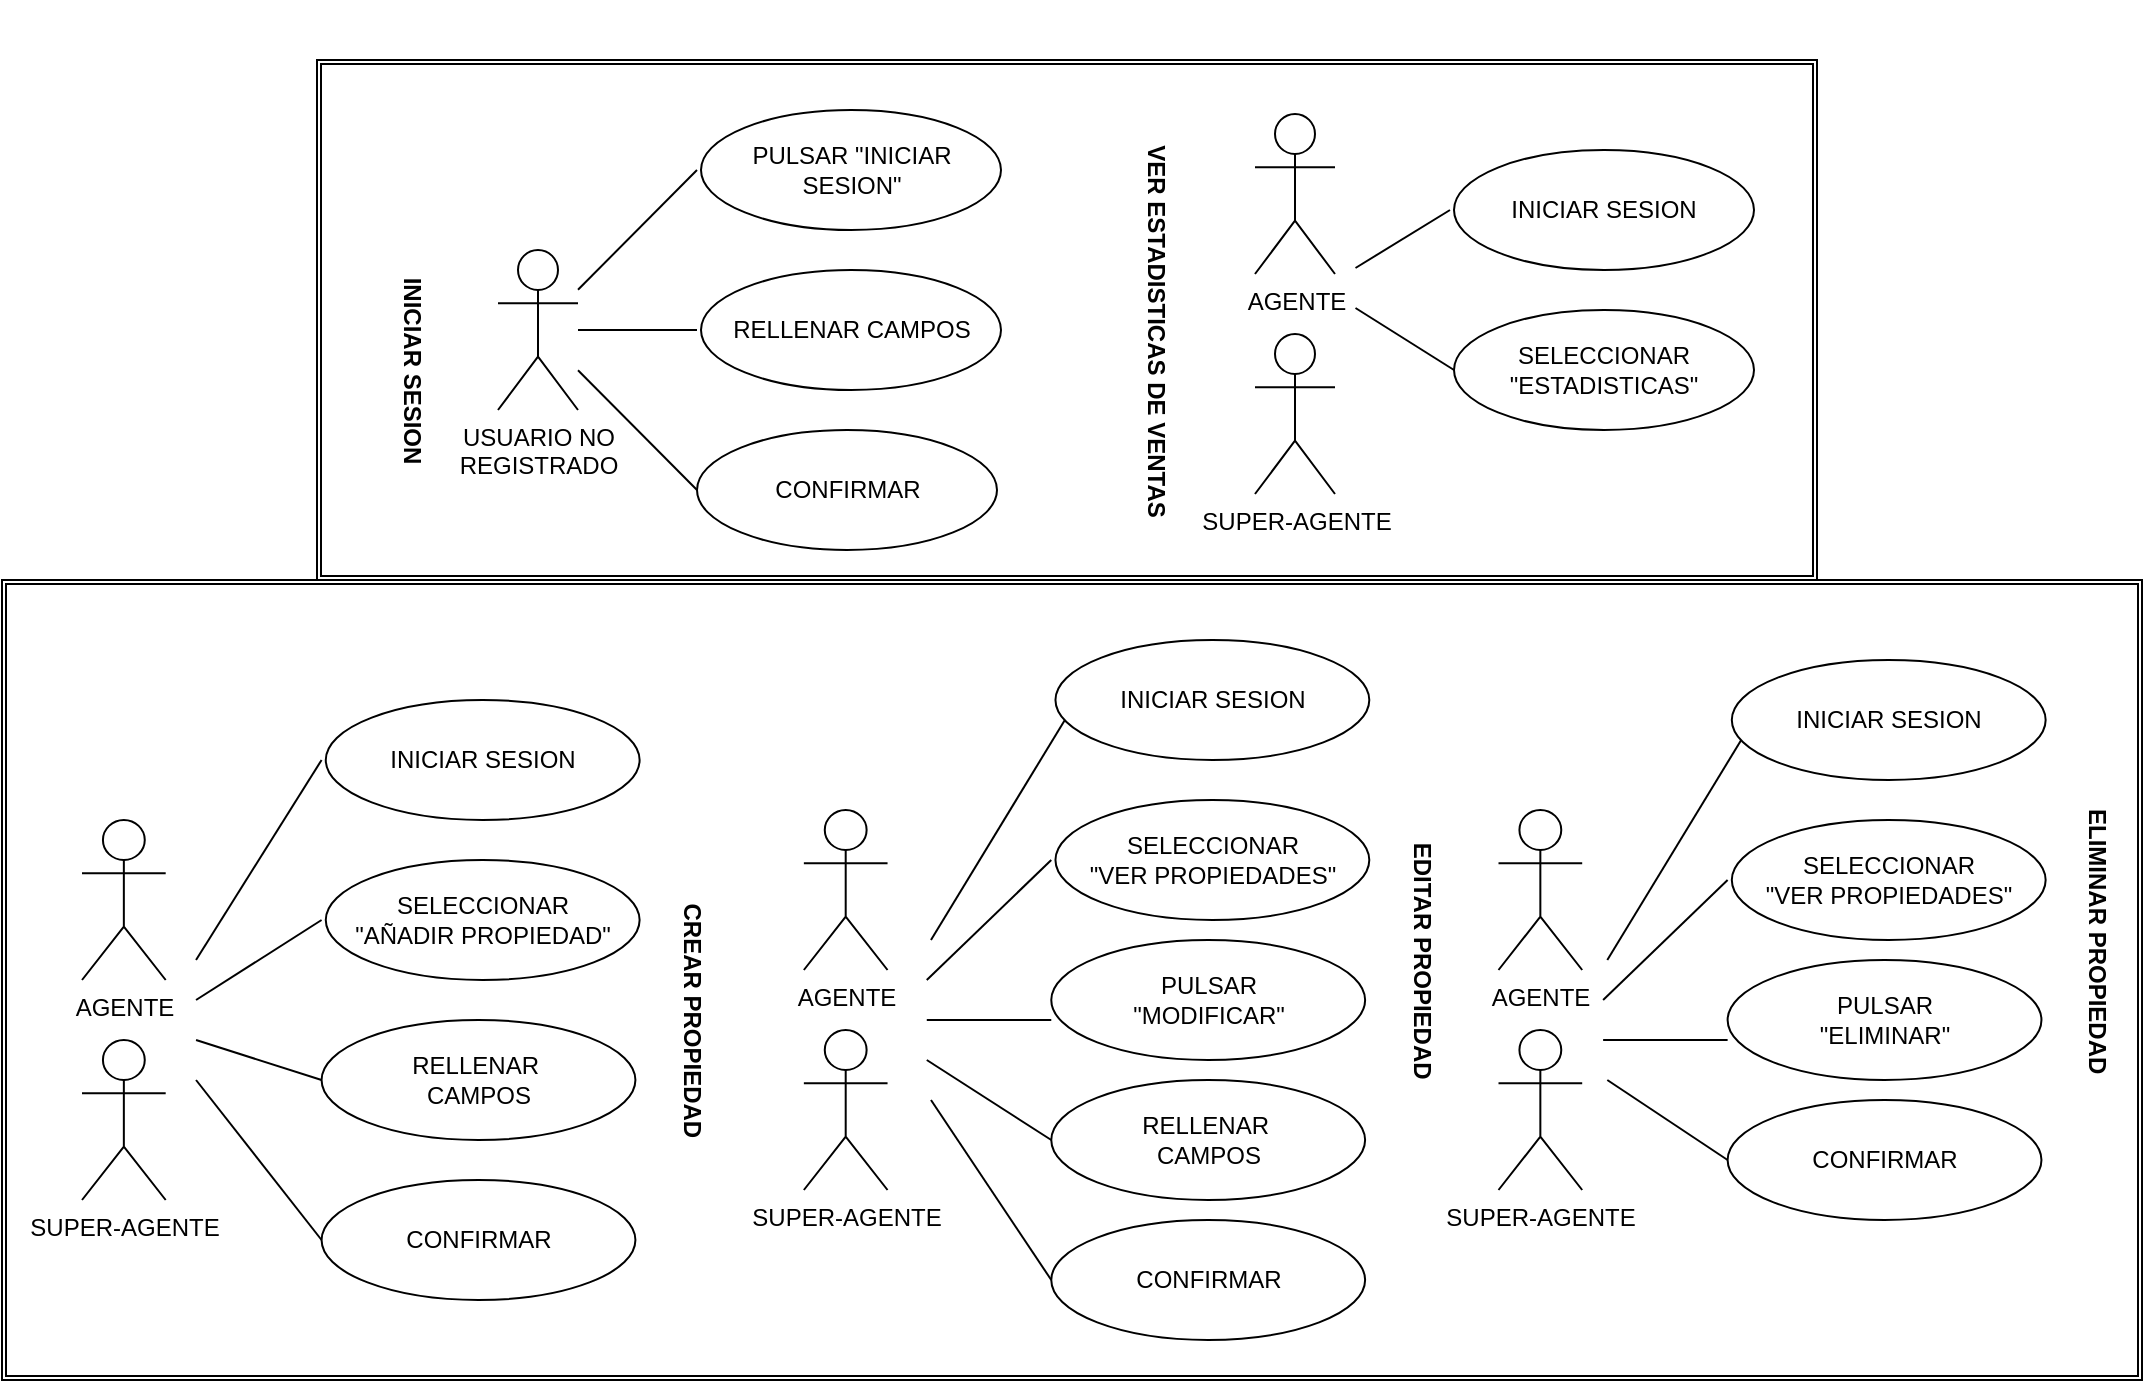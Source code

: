 <mxfile version="12.6.5" type="device"><diagram id="h_jRsAcbb0wCpuk1VDGx" name="Page-1"><mxGraphModel dx="2188" dy="951" grid="1" gridSize="10" guides="1" tooltips="1" connect="1" arrows="1" fold="1" page="1" pageScale="1" pageWidth="827" pageHeight="1169" math="0" shadow="0"><root><mxCell id="0"/><mxCell id="1" parent="0"/><mxCell id="Qe_qD2YdQZE61YMMwjq5-70" value="&lt;span style=&quot;color: rgba(0 , 0 , 0 , 0) ; font-family: monospace ; font-size: 0px&quot;&gt;%3CmxGraphModel%3E%3Croot%3E%3CmxCell%20id%3D%220%22%2F%3E%3CmxCell%20id%3D%221%22%20parent%3D%220%22%2F%3E%3CmxCell%20id%3D%222%22%20value%3D%22%22%20style%3D%22group%22%20vertex%3D%221%22%20connectable%3D%220%22%20parent%3D%221%22%3E%3CmxGeometry%20x%3D%22380%22%20y%3D%22280%22%20width%3D%22890%22%20height%3D%22290%22%20as%3D%22geometry%22%2F%3E%3C%2FmxCell%3E%3CmxCell%20id%3D%223%22%20value%3D%22%22%20style%3D%22shape%3Dext%3Bdouble%3D1%3Brounded%3D0%3BwhiteSpace%3Dwrap%3Bhtml%3D1%3B%22%20vertex%3D%221%22%20parent%3D%222%22%3E%3CmxGeometry%20width%3D%22890%22%20height%3D%22290%22%20as%3D%22geometry%22%2F%3E%3C%2FmxCell%3E%3CmxCell%20id%3D%224%22%20value%3D%22USUARIO%20NO%26lt%3Bbr%26gt%3BREGISTRADO%22%20style%3D%22shape%3DumlActor%3BverticalLabelPosition%3Dbottom%3BlabelBackgroundColor%3D%23ffffff%3BverticalAlign%3Dtop%3Bhtml%3D1%3BoutlineConnect%3D0%3B%22%20vertex%3D%221%22%20parent%3D%222%22%3E%3CmxGeometry%20x%3D%22120.5%22%20y%3D%22125%22%20width%3D%2240%22%20height%3D%2280%22%20as%3D%22geometry%22%2F%3E%3C%2FmxCell%3E%3CmxCell%20id%3D%225%22%20value%3D%22%22%20style%3D%22endArrow%3Dnone%3Bhtml%3D1%3BentryX%3D0%3BentryY%3D0.5%3BentryDx%3D0%3BentryDy%3D0%3B%22%20edge%3D%221%22%20parent%3D%222%22%20source%3D%224%22%3E%3CmxGeometry%20width%3D%2250%22%20height%3D%2250%22%20relative%3D%221%22%20as%3D%22geometry%22%3E%3CmxPoint%20x%3D%22160%22%20y%3D%22185%22%20as%3D%22sourcePoint%22%2F%3E%3CmxPoint%20x%3D%22220%22%20y%3D%2285%22%20as%3D%22targetPoint%22%2F%3E%3C%2FmxGeometry%3E%3C%2FmxCell%3E%3CmxCell%20id%3D%226%22%20value%3D%22%22%20style%3D%22endArrow%3Dnone%3Bhtml%3D1%3BentryX%3D0%3BentryY%3D0.5%3BentryDx%3D0%3BentryDy%3D0%3B%22%20edge%3D%221%22%20parent%3D%222%22%3E%3CmxGeometry%20width%3D%2250%22%20height%3D%2250%22%20relative%3D%221%22%20as%3D%22geometry%22%3E%3CmxPoint%20x%3D%22160.5%22%20y%3D%22165%22%20as%3D%22sourcePoint%22%2F%3E%3CmxPoint%20x%3D%22220%22%20y%3D%22165%22%20as%3D%22targetPoint%22%2F%3E%3C%2FmxGeometry%3E%3C%2FmxCell%3E%3CmxCell%20id%3D%227%22%20value%3D%22%22%20style%3D%22endArrow%3Dnone%3Bhtml%3D1%3BexitX%3D0%3BexitY%3D0.5%3BexitDx%3D0%3BexitDy%3D0%3B%22%20edge%3D%221%22%20parent%3D%222%22%20target%3D%224%22%3E%3CmxGeometry%20width%3D%2250%22%20height%3D%2250%22%20relative%3D%221%22%20as%3D%22geometry%22%3E%3CmxPoint%20x%3D%22220%22%20y%3D%22245%22%20as%3D%22sourcePoint%22%2F%3E%3CmxPoint%20x%3D%22160%22%20y%3D%22225%22%20as%3D%22targetPoint%22%2F%3E%3C%2FmxGeometry%3E%3C%2FmxCell%3E%3CmxCell%20id%3D%228%22%20value%3D%22CONFIRMAR%22%20style%3D%22ellipse%3BwhiteSpace%3Dwrap%3Bhtml%3D1%3B%22%20vertex%3D%221%22%20parent%3D%222%22%3E%3CmxGeometry%20x%3D%22220%22%20y%3D%22215%22%20width%3D%22150%22%20height%3D%2260%22%20as%3D%22geometry%22%2F%3E%3C%2FmxCell%3E%3CmxCell%20id%3D%229%22%20value%3D%22RELLENAR%20CAMPOS%22%20style%3D%22ellipse%3BwhiteSpace%3Dwrap%3Bhtml%3D1%3B%22%20vertex%3D%221%22%20parent%3D%222%22%3E%3CmxGeometry%20x%3D%22222%22%20y%3D%22135%22%20width%3D%22150%22%20height%3D%2260%22%20as%3D%22geometry%22%2F%3E%3C%2FmxCell%3E%3CmxCell%20id%3D%2210%22%20value%3D%22PULSAR%20%26quot%3BINICIAR%20SESION%26quot%3B%22%20style%3D%22ellipse%3BwhiteSpace%3Dwrap%3Bhtml%3D1%3B%22%20vertex%3D%221%22%20parent%3D%222%22%3E%3CmxGeometry%20x%3D%22222%22%20y%3D%2255%22%20width%3D%22150%22%20height%3D%2260%22%20as%3D%22geometry%22%2F%3E%3C%2FmxCell%3E%3CmxCell%20id%3D%2211%22%20value%3D%22INICIAR%20SESION%22%20style%3D%22text%3Bhtml%3D1%3Balign%3Dcenter%3BverticalAlign%3Dmiddle%3Bresizable%3D0%3Bpoints%3D%5B%5D%3Bautosize%3D1%3Brotation%3D90%3B%22%20vertex%3D%221%22%20parent%3D%222%22%3E%3CmxGeometry%20x%3D%2222.5%22%20y%3D%22175%22%20width%3D%22110%22%20height%3D%2220%22%20as%3D%22geometry%22%2F%3E%3C%2FmxCell%3E%3CmxCell%20id%3D%2212%22%20value%3D%22%22%20style%3D%22endArrow%3Dnone%3Bhtml%3D1%3BentryX%3D0%3BentryY%3D0.5%3BentryDx%3D0%3BentryDy%3D0%3B%22%20edge%3D%221%22%20parent%3D%222%22%3E%3CmxGeometry%20width%3D%2250%22%20height%3D%2250%22%20relative%3D%221%22%20as%3D%22geometry%22%3E%3CmxPoint%20x%3D%22549.25%22%20y%3D%22134%22%20as%3D%22sourcePoint%22%2F%3E%3CmxPoint%20x%3D%22596.5%22%20y%3D%22105%22%20as%3D%22targetPoint%22%2F%3E%3C%2FmxGeometry%3E%3C%2FmxCell%3E%3CmxCell%20id%3D%2213%22%20value%3D%22%22%20style%3D%22endArrow%3Dnone%3Bhtml%3D1%3BexitX%3D0%3BexitY%3D0.5%3BexitDx%3D0%3BexitDy%3D0%3B%22%20edge%3D%221%22%20parent%3D%222%22%20source%3D%2214%22%3E%3CmxGeometry%20width%3D%2250%22%20height%3D%2250%22%20relative%3D%221%22%20as%3D%22geometry%22%3E%3CmxPoint%20x%3D%22713.25%22%20y%3D%22125.001%22%20as%3D%22sourcePoint%22%2F%3E%3CmxPoint%20x%3D%22549.25%22%20y%3D%22154%22%20as%3D%22targetPoint%22%2F%3E%3C%2FmxGeometry%3E%3C%2FmxCell%3E%3CmxCell%20id%3D%2214%22%20value%3D%22SELECCIONAR%26lt%3Bbr%26gt%3B%26quot%3BESTADISTICAS%26quot%3B%22%20style%3D%22ellipse%3BwhiteSpace%3Dwrap%3Bhtml%3D1%3B%22%20vertex%3D%221%22%20parent%3D%222%22%3E%3CmxGeometry%20x%3D%22598.5%22%20y%3D%22155%22%20width%3D%22150%22%20height%3D%2260%22%20as%3D%22geometry%22%2F%3E%3C%2FmxCell%3E%3CmxCell%20id%3D%2215%22%20value%3D%22INICIAR%20SESION%22%20style%3D%22ellipse%3BwhiteSpace%3Dwrap%3Bhtml%3D1%3B%22%20vertex%3D%221%22%20parent%3D%222%22%3E%3CmxGeometry%20x%3D%22598.5%22%20y%3D%2275%22%20width%3D%22150%22%20height%3D%2260%22%20as%3D%22geometry%22%2F%3E%3C%2FmxCell%3E%3CmxCell%20id%3D%2216%22%20value%3D%22VER%20ESTADISTICAS%20DE%20VENTAS%22%20style%3D%22text%3Bhtml%3D1%3Balign%3Dcenter%3BverticalAlign%3Dmiddle%3Bresizable%3D0%3Bpoints%3D%5B%5D%3Bautosize%3D1%3Brotation%3D90%3B%22%20vertex%3D%221%22%20parent%3D%222%22%3E%3CmxGeometry%20x%3D%22349.25%22%20y%3D%22155%22%20width%3D%22200%22%20height%3D%2220%22%20as%3D%22geometry%22%2F%3E%3C%2FmxCell%3E%3CmxCell%20id%3D%2217%22%20value%3D%22SUPER-AGENTE%22%20style%3D%22shape%3DumlActor%3BverticalLabelPosition%3Dbottom%3BlabelBackgroundColor%3D%23ffffff%3BverticalAlign%3Dtop%3Bhtml%3D1%3BoutlineConnect%3D0%3B%22%20vertex%3D%221%22%20parent%3D%222%22%3E%3CmxGeometry%20x%3D%22499%22%20y%3D%22167%22%20width%3D%2240%22%20height%3D%2280%22%20as%3D%22geometry%22%2F%3E%3C%2FmxCell%3E%3CmxCell%20id%3D%2218%22%20value%3D%22AGENTE%22%20style%3D%22shape%3DumlActor%3BverticalLabelPosition%3Dbottom%3BlabelBackgroundColor%3D%23ffffff%3BverticalAlign%3Dtop%3Bhtml%3D1%3BoutlineConnect%3D0%3B%22%20vertex%3D%221%22%20parent%3D%222%22%3E%3CmxGeometry%20x%3D%22499%22%20y%3D%2257%22%20width%3D%2240%22%20height%3D%2280%22%20as%3D%22geometry%22%2F%3E%3C%2FmxCell%3E%3C%2Froot%3E%3C%2FmxGraphModel%3E&lt;/span&gt;" style="shape=ext;double=1;rounded=0;whiteSpace=wrap;html=1;" vertex="1" parent="1"><mxGeometry x="380" y="570" width="1070" height="400" as="geometry"/></mxCell><mxCell id="Qe_qD2YdQZE61YMMwjq5-1" value="" style="group" vertex="1" connectable="0" parent="1"><mxGeometry x="380" y="280" width="890" height="290" as="geometry"/></mxCell><mxCell id="Qe_qD2YdQZE61YMMwjq5-2" value="&lt;span style=&quot;color: rgba(0 , 0 , 0 , 0) ; font-family: monospace ; font-size: 0px&quot;&gt;%3CmxGraphModel%3E%3Croot%3E%3CmxCell%20id%3D%220%22%2F%3E%3CmxCell%20id%3D%221%22%20parent%3D%220%22%2F%3E%3CmxCell%20id%3D%222%22%20value%3D%22%22%20style%3D%22group%22%20vertex%3D%221%22%20connectable%3D%220%22%20parent%3D%221%22%3E%3CmxGeometry%20x%3D%22380%22%20y%3D%22280%22%20width%3D%22890%22%20height%3D%22290%22%20as%3D%22geometry%22%2F%3E%3C%2FmxCell%3E%3CmxCell%20id%3D%223%22%20value%3D%22%22%20style%3D%22shape%3Dext%3Bdouble%3D1%3Brounded%3D0%3BwhiteSpace%3Dwrap%3Bhtml%3D1%3B%22%20vertex%3D%221%22%20parent%3D%222%22%3E%3CmxGeometry%20width%3D%22890%22%20height%3D%22290%22%20as%3D%22geometry%22%2F%3E%3C%2FmxCell%3E%3CmxCell%20id%3D%224%22%20value%3D%22USUARIO%20NO%26lt%3Bbr%26gt%3BREGISTRADO%22%20style%3D%22shape%3DumlActor%3BverticalLabelPosition%3Dbottom%3BlabelBackgroundColor%3D%23ffffff%3BverticalAlign%3Dtop%3Bhtml%3D1%3BoutlineConnect%3D0%3B%22%20vertex%3D%221%22%20parent%3D%222%22%3E%3CmxGeometry%20x%3D%22120.5%22%20y%3D%22125%22%20width%3D%2240%22%20height%3D%2280%22%20as%3D%22geometry%22%2F%3E%3C%2FmxCell%3E%3CmxCell%20id%3D%225%22%20value%3D%22%22%20style%3D%22endArrow%3Dnone%3Bhtml%3D1%3BentryX%3D0%3BentryY%3D0.5%3BentryDx%3D0%3BentryDy%3D0%3B%22%20edge%3D%221%22%20parent%3D%222%22%20source%3D%224%22%3E%3CmxGeometry%20width%3D%2250%22%20height%3D%2250%22%20relative%3D%221%22%20as%3D%22geometry%22%3E%3CmxPoint%20x%3D%22160%22%20y%3D%22185%22%20as%3D%22sourcePoint%22%2F%3E%3CmxPoint%20x%3D%22220%22%20y%3D%2285%22%20as%3D%22targetPoint%22%2F%3E%3C%2FmxGeometry%3E%3C%2FmxCell%3E%3CmxCell%20id%3D%226%22%20value%3D%22%22%20style%3D%22endArrow%3Dnone%3Bhtml%3D1%3BentryX%3D0%3BentryY%3D0.5%3BentryDx%3D0%3BentryDy%3D0%3B%22%20edge%3D%221%22%20parent%3D%222%22%3E%3CmxGeometry%20width%3D%2250%22%20height%3D%2250%22%20relative%3D%221%22%20as%3D%22geometry%22%3E%3CmxPoint%20x%3D%22160.5%22%20y%3D%22165%22%20as%3D%22sourcePoint%22%2F%3E%3CmxPoint%20x%3D%22220%22%20y%3D%22165%22%20as%3D%22targetPoint%22%2F%3E%3C%2FmxGeometry%3E%3C%2FmxCell%3E%3CmxCell%20id%3D%227%22%20value%3D%22%22%20style%3D%22endArrow%3Dnone%3Bhtml%3D1%3BexitX%3D0%3BexitY%3D0.5%3BexitDx%3D0%3BexitDy%3D0%3B%22%20edge%3D%221%22%20parent%3D%222%22%20target%3D%224%22%3E%3CmxGeometry%20width%3D%2250%22%20height%3D%2250%22%20relative%3D%221%22%20as%3D%22geometry%22%3E%3CmxPoint%20x%3D%22220%22%20y%3D%22245%22%20as%3D%22sourcePoint%22%2F%3E%3CmxPoint%20x%3D%22160%22%20y%3D%22225%22%20as%3D%22targetPoint%22%2F%3E%3C%2FmxGeometry%3E%3C%2FmxCell%3E%3CmxCell%20id%3D%228%22%20value%3D%22CONFIRMAR%22%20style%3D%22ellipse%3BwhiteSpace%3Dwrap%3Bhtml%3D1%3B%22%20vertex%3D%221%22%20parent%3D%222%22%3E%3CmxGeometry%20x%3D%22220%22%20y%3D%22215%22%20width%3D%22150%22%20height%3D%2260%22%20as%3D%22geometry%22%2F%3E%3C%2FmxCell%3E%3CmxCell%20id%3D%229%22%20value%3D%22RELLENAR%20CAMPOS%22%20style%3D%22ellipse%3BwhiteSpace%3Dwrap%3Bhtml%3D1%3B%22%20vertex%3D%221%22%20parent%3D%222%22%3E%3CmxGeometry%20x%3D%22222%22%20y%3D%22135%22%20width%3D%22150%22%20height%3D%2260%22%20as%3D%22geometry%22%2F%3E%3C%2FmxCell%3E%3CmxCell%20id%3D%2210%22%20value%3D%22PULSAR%20%26quot%3BINICIAR%20SESION%26quot%3B%22%20style%3D%22ellipse%3BwhiteSpace%3Dwrap%3Bhtml%3D1%3B%22%20vertex%3D%221%22%20parent%3D%222%22%3E%3CmxGeometry%20x%3D%22222%22%20y%3D%2255%22%20width%3D%22150%22%20height%3D%2260%22%20as%3D%22geometry%22%2F%3E%3C%2FmxCell%3E%3CmxCell%20id%3D%2211%22%20value%3D%22INICIAR%20SESION%22%20style%3D%22text%3Bhtml%3D1%3Balign%3Dcenter%3BverticalAlign%3Dmiddle%3Bresizable%3D0%3Bpoints%3D%5B%5D%3Bautosize%3D1%3Brotation%3D90%3B%22%20vertex%3D%221%22%20parent%3D%222%22%3E%3CmxGeometry%20x%3D%2222.5%22%20y%3D%22175%22%20width%3D%22110%22%20height%3D%2220%22%20as%3D%22geometry%22%2F%3E%3C%2FmxCell%3E%3CmxCell%20id%3D%2212%22%20value%3D%22%22%20style%3D%22endArrow%3Dnone%3Bhtml%3D1%3BentryX%3D0%3BentryY%3D0.5%3BentryDx%3D0%3BentryDy%3D0%3B%22%20edge%3D%221%22%20parent%3D%222%22%3E%3CmxGeometry%20width%3D%2250%22%20height%3D%2250%22%20relative%3D%221%22%20as%3D%22geometry%22%3E%3CmxPoint%20x%3D%22549.25%22%20y%3D%22134%22%20as%3D%22sourcePoint%22%2F%3E%3CmxPoint%20x%3D%22596.5%22%20y%3D%22105%22%20as%3D%22targetPoint%22%2F%3E%3C%2FmxGeometry%3E%3C%2FmxCell%3E%3CmxCell%20id%3D%2213%22%20value%3D%22%22%20style%3D%22endArrow%3Dnone%3Bhtml%3D1%3BexitX%3D0%3BexitY%3D0.5%3BexitDx%3D0%3BexitDy%3D0%3B%22%20edge%3D%221%22%20parent%3D%222%22%20source%3D%2214%22%3E%3CmxGeometry%20width%3D%2250%22%20height%3D%2250%22%20relative%3D%221%22%20as%3D%22geometry%22%3E%3CmxPoint%20x%3D%22713.25%22%20y%3D%22125.001%22%20as%3D%22sourcePoint%22%2F%3E%3CmxPoint%20x%3D%22549.25%22%20y%3D%22154%22%20as%3D%22targetPoint%22%2F%3E%3C%2FmxGeometry%3E%3C%2FmxCell%3E%3CmxCell%20id%3D%2214%22%20value%3D%22SELECCIONAR%26lt%3Bbr%26gt%3B%26quot%3BESTADISTICAS%26quot%3B%22%20style%3D%22ellipse%3BwhiteSpace%3Dwrap%3Bhtml%3D1%3B%22%20vertex%3D%221%22%20parent%3D%222%22%3E%3CmxGeometry%20x%3D%22598.5%22%20y%3D%22155%22%20width%3D%22150%22%20height%3D%2260%22%20as%3D%22geometry%22%2F%3E%3C%2FmxCell%3E%3CmxCell%20id%3D%2215%22%20value%3D%22INICIAR%20SESION%22%20style%3D%22ellipse%3BwhiteSpace%3Dwrap%3Bhtml%3D1%3B%22%20vertex%3D%221%22%20parent%3D%222%22%3E%3CmxGeometry%20x%3D%22598.5%22%20y%3D%2275%22%20width%3D%22150%22%20height%3D%2260%22%20as%3D%22geometry%22%2F%3E%3C%2FmxCell%3E%3CmxCell%20id%3D%2216%22%20value%3D%22VER%20ESTADISTICAS%20DE%20VENTAS%22%20style%3D%22text%3Bhtml%3D1%3Balign%3Dcenter%3BverticalAlign%3Dmiddle%3Bresizable%3D0%3Bpoints%3D%5B%5D%3Bautosize%3D1%3Brotation%3D90%3B%22%20vertex%3D%221%22%20parent%3D%222%22%3E%3CmxGeometry%20x%3D%22349.25%22%20y%3D%22155%22%20width%3D%22200%22%20height%3D%2220%22%20as%3D%22geometry%22%2F%3E%3C%2FmxCell%3E%3CmxCell%20id%3D%2217%22%20value%3D%22SUPER-AGENTE%22%20style%3D%22shape%3DumlActor%3BverticalLabelPosition%3Dbottom%3BlabelBackgroundColor%3D%23ffffff%3BverticalAlign%3Dtop%3Bhtml%3D1%3BoutlineConnect%3D0%3B%22%20vertex%3D%221%22%20parent%3D%222%22%3E%3CmxGeometry%20x%3D%22499%22%20y%3D%22167%22%20width%3D%2240%22%20height%3D%2280%22%20as%3D%22geometry%22%2F%3E%3C%2FmxCell%3E%3CmxCell%20id%3D%2218%22%20value%3D%22AGENTE%22%20style%3D%22shape%3DumlActor%3BverticalLabelPosition%3Dbottom%3BlabelBackgroundColor%3D%23ffffff%3BverticalAlign%3Dtop%3Bhtml%3D1%3BoutlineConnect%3D0%3B%22%20vertex%3D%221%22%20parent%3D%222%22%3E%3CmxGeometry%20x%3D%22499%22%20y%3D%2257%22%20width%3D%2240%22%20height%3D%2280%22%20as%3D%22geometry%22%2F%3E%3C%2FmxCell%3E%3C%2Froot%3E%3C%2FmxGraphModel%3E&lt;/span&gt;" style="shape=ext;double=1;rounded=0;whiteSpace=wrap;html=1;" vertex="1" parent="Qe_qD2YdQZE61YMMwjq5-1"><mxGeometry x="157.5" y="30" width="750" height="260" as="geometry"/></mxCell><mxCell id="Qe_qD2YdQZE61YMMwjq5-3" value="USUARIO NO&lt;br&gt;REGISTRADO" style="shape=umlActor;verticalLabelPosition=bottom;labelBackgroundColor=#ffffff;verticalAlign=top;html=1;outlineConnect=0;" vertex="1" parent="Qe_qD2YdQZE61YMMwjq5-1"><mxGeometry x="248" y="125" width="40" height="80" as="geometry"/></mxCell><mxCell id="Qe_qD2YdQZE61YMMwjq5-4" value="" style="endArrow=none;html=1;entryX=0;entryY=0.5;entryDx=0;entryDy=0;" edge="1" parent="Qe_qD2YdQZE61YMMwjq5-1" source="Qe_qD2YdQZE61YMMwjq5-3"><mxGeometry width="50" height="50" relative="1" as="geometry"><mxPoint x="287.5" y="185" as="sourcePoint"/><mxPoint x="347.5" y="85" as="targetPoint"/></mxGeometry></mxCell><mxCell id="Qe_qD2YdQZE61YMMwjq5-5" value="" style="endArrow=none;html=1;entryX=0;entryY=0.5;entryDx=0;entryDy=0;" edge="1" parent="Qe_qD2YdQZE61YMMwjq5-1"><mxGeometry width="50" height="50" relative="1" as="geometry"><mxPoint x="288" y="165" as="sourcePoint"/><mxPoint x="347.5" y="165" as="targetPoint"/></mxGeometry></mxCell><mxCell id="Qe_qD2YdQZE61YMMwjq5-6" value="" style="endArrow=none;html=1;exitX=0;exitY=0.5;exitDx=0;exitDy=0;" edge="1" parent="Qe_qD2YdQZE61YMMwjq5-1" target="Qe_qD2YdQZE61YMMwjq5-3"><mxGeometry width="50" height="50" relative="1" as="geometry"><mxPoint x="347.5" y="245" as="sourcePoint"/><mxPoint x="287.5" y="225" as="targetPoint"/></mxGeometry></mxCell><mxCell id="Qe_qD2YdQZE61YMMwjq5-7" value="CONFIRMAR" style="ellipse;whiteSpace=wrap;html=1;" vertex="1" parent="Qe_qD2YdQZE61YMMwjq5-1"><mxGeometry x="347.5" y="215" width="150" height="60" as="geometry"/></mxCell><mxCell id="Qe_qD2YdQZE61YMMwjq5-8" value="RELLENAR CAMPOS" style="ellipse;whiteSpace=wrap;html=1;" vertex="1" parent="Qe_qD2YdQZE61YMMwjq5-1"><mxGeometry x="349.5" y="135" width="150" height="60" as="geometry"/></mxCell><mxCell id="Qe_qD2YdQZE61YMMwjq5-9" value="PULSAR &quot;INICIAR SESION&quot;" style="ellipse;whiteSpace=wrap;html=1;" vertex="1" parent="Qe_qD2YdQZE61YMMwjq5-1"><mxGeometry x="349.5" y="55" width="150" height="60" as="geometry"/></mxCell><mxCell id="Qe_qD2YdQZE61YMMwjq5-10" value="&lt;b&gt;INICIAR SESION&lt;/b&gt;" style="text;html=1;align=center;verticalAlign=middle;resizable=0;points=[];autosize=1;rotation=90;" vertex="1" parent="Qe_qD2YdQZE61YMMwjq5-1"><mxGeometry x="150" y="175" width="110" height="20" as="geometry"/></mxCell><mxCell id="Qe_qD2YdQZE61YMMwjq5-11" value="" style="endArrow=none;html=1;entryX=0;entryY=0.5;entryDx=0;entryDy=0;" edge="1" parent="Qe_qD2YdQZE61YMMwjq5-1"><mxGeometry width="50" height="50" relative="1" as="geometry"><mxPoint x="676.75" y="134" as="sourcePoint"/><mxPoint x="724" y="105" as="targetPoint"/></mxGeometry></mxCell><mxCell id="Qe_qD2YdQZE61YMMwjq5-12" value="" style="endArrow=none;html=1;exitX=0;exitY=0.5;exitDx=0;exitDy=0;" edge="1" parent="Qe_qD2YdQZE61YMMwjq5-1" source="Qe_qD2YdQZE61YMMwjq5-13"><mxGeometry width="50" height="50" relative="1" as="geometry"><mxPoint x="840.75" y="125.001" as="sourcePoint"/><mxPoint x="676.75" y="154" as="targetPoint"/></mxGeometry></mxCell><mxCell id="Qe_qD2YdQZE61YMMwjq5-13" value="SELECCIONAR&lt;br&gt;&quot;ESTADISTICAS&quot;" style="ellipse;whiteSpace=wrap;html=1;" vertex="1" parent="Qe_qD2YdQZE61YMMwjq5-1"><mxGeometry x="726" y="155" width="150" height="60" as="geometry"/></mxCell><mxCell id="Qe_qD2YdQZE61YMMwjq5-14" value="INICIAR SESION" style="ellipse;whiteSpace=wrap;html=1;" vertex="1" parent="Qe_qD2YdQZE61YMMwjq5-1"><mxGeometry x="726" y="75" width="150" height="60" as="geometry"/></mxCell><mxCell id="Qe_qD2YdQZE61YMMwjq5-15" value="&lt;b&gt;VER ESTADISTICAS DE VENTAS&lt;/b&gt;" style="text;html=1;align=center;verticalAlign=middle;resizable=0;points=[];autosize=1;rotation=90;" vertex="1" parent="Qe_qD2YdQZE61YMMwjq5-1"><mxGeometry x="476.75" y="155" width="200" height="20" as="geometry"/></mxCell><mxCell id="Qe_qD2YdQZE61YMMwjq5-16" value="SUPER-AGENTE" style="shape=umlActor;verticalLabelPosition=bottom;labelBackgroundColor=#ffffff;verticalAlign=top;html=1;outlineConnect=0;" vertex="1" parent="Qe_qD2YdQZE61YMMwjq5-1"><mxGeometry x="626.5" y="167" width="40" height="80" as="geometry"/></mxCell><mxCell id="Qe_qD2YdQZE61YMMwjq5-17" value="AGENTE" style="shape=umlActor;verticalLabelPosition=bottom;labelBackgroundColor=#ffffff;verticalAlign=top;html=1;outlineConnect=0;" vertex="1" parent="Qe_qD2YdQZE61YMMwjq5-1"><mxGeometry x="626.5" y="57" width="40" height="80" as="geometry"/></mxCell><mxCell id="Qe_qD2YdQZE61YMMwjq5-18" value="SUPER-AGENTE" style="shape=umlActor;verticalLabelPosition=bottom;labelBackgroundColor=#ffffff;verticalAlign=top;html=1;outlineConnect=0;" vertex="1" parent="1"><mxGeometry x="420.003" y="800" width="41.846" height="80" as="geometry"/></mxCell><mxCell id="Qe_qD2YdQZE61YMMwjq5-19" value="" style="endArrow=none;html=1;entryX=0;entryY=0.5;entryDx=0;entryDy=0;" edge="1" parent="1"><mxGeometry width="50" height="50" relative="1" as="geometry"><mxPoint x="477.019" y="760.0" as="sourcePoint"/><mxPoint x="539.789" y="660" as="targetPoint"/></mxGeometry></mxCell><mxCell id="Qe_qD2YdQZE61YMMwjq5-20" value="" style="endArrow=none;html=1;entryX=0;entryY=0.5;entryDx=0;entryDy=0;" edge="1" parent="1"><mxGeometry width="50" height="50" relative="1" as="geometry"><mxPoint x="477.019" y="780.0" as="sourcePoint"/><mxPoint x="539.789" y="740.0" as="targetPoint"/></mxGeometry></mxCell><mxCell id="Qe_qD2YdQZE61YMMwjq5-21" value="" style="endArrow=none;html=1;exitX=0;exitY=0.5;exitDx=0;exitDy=0;" edge="1" parent="1"><mxGeometry width="50" height="50" relative="1" as="geometry"><mxPoint x="539.789" y="820" as="sourcePoint"/><mxPoint x="477.019" y="800.0" as="targetPoint"/></mxGeometry></mxCell><mxCell id="Qe_qD2YdQZE61YMMwjq5-22" value="RELLENAR&amp;nbsp;&lt;br&gt;CAMPOS" style="ellipse;whiteSpace=wrap;html=1;" vertex="1" parent="1"><mxGeometry x="539.789" y="790" width="156.924" height="60" as="geometry"/></mxCell><mxCell id="Qe_qD2YdQZE61YMMwjq5-23" value="SELECCIONAR&lt;br&gt;&quot;AÑADIR PROPIEDAD&quot;" style="ellipse;whiteSpace=wrap;html=1;" vertex="1" parent="1"><mxGeometry x="541.881" y="710" width="156.924" height="60" as="geometry"/></mxCell><mxCell id="Qe_qD2YdQZE61YMMwjq5-24" value="INICIAR SESION" style="ellipse;whiteSpace=wrap;html=1;" vertex="1" parent="1"><mxGeometry x="541.881" y="630" width="156.924" height="60" as="geometry"/></mxCell><mxCell id="Qe_qD2YdQZE61YMMwjq5-25" value="CONFIRMAR" style="ellipse;whiteSpace=wrap;html=1;" vertex="1" parent="1"><mxGeometry x="539.789" y="870" width="156.924" height="60" as="geometry"/></mxCell><mxCell id="Qe_qD2YdQZE61YMMwjq5-26" value="" style="endArrow=none;html=1;exitX=0;exitY=0.5;exitDx=0;exitDy=0;" edge="1" parent="1" source="Qe_qD2YdQZE61YMMwjq5-25"><mxGeometry width="50" height="50" relative="1" as="geometry"><mxPoint x="550.25" y="830" as="sourcePoint"/><mxPoint x="477.019" y="820" as="targetPoint"/></mxGeometry></mxCell><mxCell id="Qe_qD2YdQZE61YMMwjq5-27" value="&lt;b&gt;CREAR PROPIEDAD&lt;/b&gt;" style="text;html=1;align=center;verticalAlign=middle;resizable=0;points=[];autosize=1;rotation=90;" vertex="1" parent="1"><mxGeometry x="660.097" y="780" width="130" height="20" as="geometry"/></mxCell><mxCell id="Qe_qD2YdQZE61YMMwjq5-28" value="" style="endArrow=none;html=1;entryX=0;entryY=0.5;entryDx=0;entryDy=0;" edge="1" parent="1"><mxGeometry width="50" height="50" relative="1" as="geometry"><mxPoint x="844.483" y="750.0" as="sourcePoint"/><mxPoint x="911.437" y="640" as="targetPoint"/></mxGeometry></mxCell><mxCell id="Qe_qD2YdQZE61YMMwjq5-29" value="" style="endArrow=none;html=1;entryX=0;entryY=0.5;entryDx=0;entryDy=0;" edge="1" parent="1"><mxGeometry width="50" height="50" relative="1" as="geometry"><mxPoint x="842.391" y="770.0" as="sourcePoint"/><mxPoint x="904.637" y="710" as="targetPoint"/></mxGeometry></mxCell><mxCell id="Qe_qD2YdQZE61YMMwjq5-30" value="" style="endArrow=none;html=1;exitX=0;exitY=0.5;exitDx=0;exitDy=0;" edge="1" parent="1"><mxGeometry width="50" height="50" relative="1" as="geometry"><mxPoint x="904.637" y="790.0" as="sourcePoint"/><mxPoint x="842.391" y="790.0" as="targetPoint"/></mxGeometry></mxCell><mxCell id="Qe_qD2YdQZE61YMMwjq5-31" value="PULSAR&lt;br&gt;&quot;MODIFICAR&quot;" style="ellipse;whiteSpace=wrap;html=1;" vertex="1" parent="1"><mxGeometry x="904.637" y="750" width="156.924" height="60" as="geometry"/></mxCell><mxCell id="Qe_qD2YdQZE61YMMwjq5-32" value="SELECCIONAR&lt;br&gt;&quot;VER PROPIEDADES&quot;" style="ellipse;whiteSpace=wrap;html=1;" vertex="1" parent="1"><mxGeometry x="906.73" y="680" width="156.924" height="60" as="geometry"/></mxCell><mxCell id="Qe_qD2YdQZE61YMMwjq5-33" value="INICIAR SESION" style="ellipse;whiteSpace=wrap;html=1;" vertex="1" parent="1"><mxGeometry x="906.73" y="600" width="156.924" height="60" as="geometry"/></mxCell><mxCell id="Qe_qD2YdQZE61YMMwjq5-34" value="RELLENAR&amp;nbsp;&lt;br&gt;CAMPOS" style="ellipse;whiteSpace=wrap;html=1;" vertex="1" parent="1"><mxGeometry x="904.637" y="820" width="156.924" height="60" as="geometry"/></mxCell><mxCell id="Qe_qD2YdQZE61YMMwjq5-35" value="" style="endArrow=none;html=1;exitX=0;exitY=0.5;exitDx=0;exitDy=0;" edge="1" parent="1" source="Qe_qD2YdQZE61YMMwjq5-34"><mxGeometry width="50" height="50" relative="1" as="geometry"><mxPoint x="915.099" y="800" as="sourcePoint"/><mxPoint x="842.391" y="810" as="targetPoint"/></mxGeometry></mxCell><mxCell id="Qe_qD2YdQZE61YMMwjq5-36" value="&lt;b&gt;EDITAR PROPIEDAD&lt;/b&gt;" style="text;html=1;align=center;verticalAlign=middle;resizable=0;points=[];autosize=1;rotation=90;" vertex="1" parent="1"><mxGeometry x="1024.946" y="750" width="130" height="20" as="geometry"/></mxCell><mxCell id="Qe_qD2YdQZE61YMMwjq5-37" value="CONFIRMAR" style="ellipse;whiteSpace=wrap;html=1;" vertex="1" parent="1"><mxGeometry x="904.637" y="890" width="156.924" height="60" as="geometry"/></mxCell><mxCell id="Qe_qD2YdQZE61YMMwjq5-38" value="" style="endArrow=none;html=1;exitX=0;exitY=0.5;exitDx=0;exitDy=0;" edge="1" parent="1" source="Qe_qD2YdQZE61YMMwjq5-37"><mxGeometry width="50" height="50" relative="1" as="geometry"><mxPoint x="915.099" y="860" as="sourcePoint"/><mxPoint x="844.483" y="830" as="targetPoint"/></mxGeometry></mxCell><mxCell id="Qe_qD2YdQZE61YMMwjq5-39" value="" style="endArrow=none;html=1;entryX=0;entryY=0.5;entryDx=0;entryDy=0;" edge="1" parent="1"><mxGeometry width="50" height="50" relative="1" as="geometry"><mxPoint x="1182.655" y="760.0" as="sourcePoint"/><mxPoint x="1249.609" y="650" as="targetPoint"/></mxGeometry></mxCell><mxCell id="Qe_qD2YdQZE61YMMwjq5-40" value="" style="endArrow=none;html=1;entryX=0;entryY=0.5;entryDx=0;entryDy=0;" edge="1" parent="1"><mxGeometry width="50" height="50" relative="1" as="geometry"><mxPoint x="1180.562" y="780.0" as="sourcePoint"/><mxPoint x="1242.809" y="720" as="targetPoint"/></mxGeometry></mxCell><mxCell id="Qe_qD2YdQZE61YMMwjq5-41" value="" style="endArrow=none;html=1;exitX=0;exitY=0.5;exitDx=0;exitDy=0;" edge="1" parent="1"><mxGeometry width="50" height="50" relative="1" as="geometry"><mxPoint x="1242.809" y="800.0" as="sourcePoint"/><mxPoint x="1180.562" y="800.0" as="targetPoint"/></mxGeometry></mxCell><mxCell id="Qe_qD2YdQZE61YMMwjq5-42" value="PULSAR&lt;br&gt;&quot;ELIMINAR&quot;" style="ellipse;whiteSpace=wrap;html=1;" vertex="1" parent="1"><mxGeometry x="1242.809" y="760" width="156.924" height="60" as="geometry"/></mxCell><mxCell id="Qe_qD2YdQZE61YMMwjq5-43" value="SELECCIONAR&lt;br&gt;&quot;VER PROPIEDADES&quot;" style="ellipse;whiteSpace=wrap;html=1;" vertex="1" parent="1"><mxGeometry x="1244.901" y="690" width="156.924" height="60" as="geometry"/></mxCell><mxCell id="Qe_qD2YdQZE61YMMwjq5-44" value="INICIAR SESION" style="ellipse;whiteSpace=wrap;html=1;" vertex="1" parent="1"><mxGeometry x="1244.901" y="610" width="156.924" height="60" as="geometry"/></mxCell><mxCell id="Qe_qD2YdQZE61YMMwjq5-45" value="&lt;b&gt;ELIMINAR PROPIEDAD&lt;/b&gt;" style="text;html=1;align=center;verticalAlign=middle;resizable=0;points=[];autosize=1;rotation=90;" vertex="1" parent="1"><mxGeometry x="1352.656" y="740" width="150" height="20" as="geometry"/></mxCell><mxCell id="Qe_qD2YdQZE61YMMwjq5-46" value="CONFIRMAR" style="ellipse;whiteSpace=wrap;html=1;" vertex="1" parent="1"><mxGeometry x="1242.809" y="830" width="156.924" height="60" as="geometry"/></mxCell><mxCell id="Qe_qD2YdQZE61YMMwjq5-47" value="" style="endArrow=none;html=1;exitX=0;exitY=0.5;exitDx=0;exitDy=0;" edge="1" parent="1" source="Qe_qD2YdQZE61YMMwjq5-46"><mxGeometry width="50" height="50" relative="1" as="geometry"><mxPoint x="1253.271" y="870" as="sourcePoint"/><mxPoint x="1182.655" y="820" as="targetPoint"/></mxGeometry></mxCell><mxCell id="Qe_qD2YdQZE61YMMwjq5-48" value="AGENTE" style="shape=umlActor;verticalLabelPosition=bottom;labelBackgroundColor=#ffffff;verticalAlign=top;html=1;outlineConnect=0;" vertex="1" parent="1"><mxGeometry x="420.003" y="690" width="41.846" height="80" as="geometry"/></mxCell><mxCell id="Qe_qD2YdQZE61YMMwjq5-49" value="SUPER-AGENTE" style="shape=umlActor;verticalLabelPosition=bottom;labelBackgroundColor=#ffffff;verticalAlign=top;html=1;outlineConnect=0;" vertex="1" parent="1"><mxGeometry x="780.929" y="795" width="41.846" height="80" as="geometry"/></mxCell><mxCell id="Qe_qD2YdQZE61YMMwjq5-50" value="AGENTE" style="shape=umlActor;verticalLabelPosition=bottom;labelBackgroundColor=#ffffff;verticalAlign=top;html=1;outlineConnect=0;" vertex="1" parent="1"><mxGeometry x="780.929" y="685" width="41.846" height="80" as="geometry"/></mxCell><mxCell id="Qe_qD2YdQZE61YMMwjq5-51" value="SUPER-AGENTE" style="shape=umlActor;verticalLabelPosition=bottom;labelBackgroundColor=#ffffff;verticalAlign=top;html=1;outlineConnect=0;" vertex="1" parent="1"><mxGeometry x="1128.254" y="795" width="41.846" height="80" as="geometry"/></mxCell><mxCell id="Qe_qD2YdQZE61YMMwjq5-52" value="AGENTE" style="shape=umlActor;verticalLabelPosition=bottom;labelBackgroundColor=#ffffff;verticalAlign=top;html=1;outlineConnect=0;" vertex="1" parent="1"><mxGeometry x="1128.254" y="685" width="41.846" height="80" as="geometry"/></mxCell></root></mxGraphModel></diagram></mxfile>